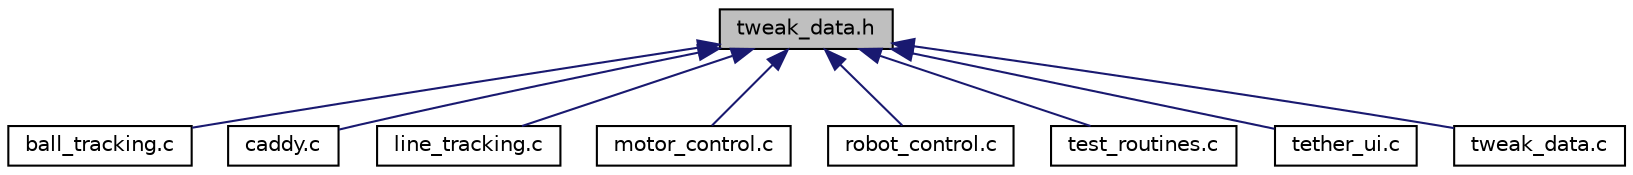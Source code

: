 digraph "tweak_data.h"
{
  edge [fontname="Helvetica",fontsize="10",labelfontname="Helvetica",labelfontsize="10"];
  node [fontname="Helvetica",fontsize="10",shape=record];
  Node1 [label="tweak_data.h",height=0.2,width=0.4,color="black", fillcolor="grey75", style="filled" fontcolor="black"];
  Node1 -> Node2 [dir="back",color="midnightblue",fontsize="10",style="solid",fontname="Helvetica"];
  Node2 [label="ball_tracking.c",height=0.2,width=0.4,color="black", fillcolor="white", style="filled",URL="$ball__tracking_8c.html"];
  Node1 -> Node3 [dir="back",color="midnightblue",fontsize="10",style="solid",fontname="Helvetica"];
  Node3 [label="caddy.c",height=0.2,width=0.4,color="black", fillcolor="white", style="filled",URL="$caddy_8c.html",tooltip="Caddy&#39;s main loop and Atmel initialization."];
  Node1 -> Node4 [dir="back",color="midnightblue",fontsize="10",style="solid",fontname="Helvetica"];
  Node4 [label="line_tracking.c",height=0.2,width=0.4,color="black", fillcolor="white", style="filled",URL="$line__tracking_8c_source.html"];
  Node1 -> Node5 [dir="back",color="midnightblue",fontsize="10",style="solid",fontname="Helvetica"];
  Node5 [label="motor_control.c",height=0.2,width=0.4,color="black", fillcolor="white", style="filled",URL="$motor__control_8c_source.html"];
  Node1 -> Node6 [dir="back",color="midnightblue",fontsize="10",style="solid",fontname="Helvetica"];
  Node6 [label="robot_control.c",height=0.2,width=0.4,color="black", fillcolor="white", style="filled",URL="$robot__control_8c.html"];
  Node1 -> Node7 [dir="back",color="midnightblue",fontsize="10",style="solid",fontname="Helvetica"];
  Node7 [label="test_routines.c",height=0.2,width=0.4,color="black", fillcolor="white", style="filled",URL="$test__routines_8c_source.html"];
  Node1 -> Node8 [dir="back",color="midnightblue",fontsize="10",style="solid",fontname="Helvetica"];
  Node8 [label="tether_ui.c",height=0.2,width=0.4,color="black", fillcolor="white", style="filled",URL="$tether__ui_8c_source.html"];
  Node1 -> Node9 [dir="back",color="midnightblue",fontsize="10",style="solid",fontname="Helvetica"];
  Node9 [label="tweak_data.c",height=0.2,width=0.4,color="black", fillcolor="white", style="filled",URL="$tweak__data_8c.html"];
}
